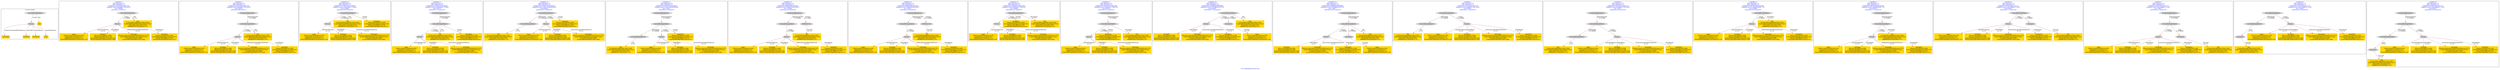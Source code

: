 digraph n0 {
fontcolor="blue"
remincross="true"
label="s18-s-indianapolis-artists.xml"
subgraph cluster_0 {
label="1-correct model"
n2[style="filled",color="white",fillcolor="lightgray",label="CulturalHeritageObject1"];
n3[style="filled",color="white",fillcolor="lightgray",label="Person1"];
n4[shape="plaintext",style="filled",fillcolor="gold",label="title"];
n5[shape="plaintext",style="filled",fillcolor="gold",label="nationality"];
n6[shape="plaintext",style="filled",fillcolor="gold",label="birthDate"];
n7[shape="plaintext",style="filled",fillcolor="gold",label="deathDate"];
n8[shape="plaintext",style="filled",fillcolor="gold",label="name"];
}
subgraph cluster_1 {
label="candidate 0\nlink coherence:1.0\nnode coherence:1.0\nconfidence:0.5027021414387176\nmapping score:0.6009007138129059\ncost:5.99988\n-precision:1.0-recall:1.0"
n10[style="filled",color="white",fillcolor="lightgray",label="CulturalHeritageObject1"];
n11[style="filled",color="white",fillcolor="lightgray",label="Person1"];
n12[shape="plaintext",style="filled",fillcolor="gold",label="name\n[Person,nameOfThePerson,0.49]\n[Document,classLink,0.257]\n[WebResource,classLink,0.13]\n[CulturalHeritageObject,provenance,0.123]"];
n13[shape="plaintext",style="filled",fillcolor="gold",label="title\n[CulturalHeritageObject,title,0.346]\n[CulturalHeritageObject,description,0.267]\n[Document,classLink,0.215]\n[WebResource,classLink,0.172]"];
n14[shape="plaintext",style="filled",fillcolor="gold",label="birthDate\n[Person,dateOfBirth,0.494]\n[Person,dateOfDeath,0.238]\n[CulturalHeritageObject,created,0.229]\n[Person,biographicalInformation,0.039]"];
n15[shape="plaintext",style="filled",fillcolor="gold",label="nationality\n[Person,countryAssociatedWithThePerson,0.737]\n[CulturalHeritageObject,provenance,0.103]\n[Concept,prefLabel,0.096]\n[CulturalHeritageObject,title,0.064]"];
n16[shape="plaintext",style="filled",fillcolor="gold",label="deathDate\n[Person,dateOfDeath,0.446]\n[CulturalHeritageObject,created,0.307]\n[Person,dateOfBirth,0.176]\n[CulturalHeritageObject,title,0.071]"];
}
subgraph cluster_2 {
label="candidate 1\nlink coherence:1.0\nnode coherence:1.0\nconfidence:0.5027021414387176\nmapping score:0.6009007138129059\ncost:6.99978\n-precision:0.86-recall:1.0"
n18[style="filled",color="white",fillcolor="lightgray",label="CulturalHeritageObject1"];
n19[style="filled",color="white",fillcolor="lightgray",label="Person1"];
n20[style="filled",color="white",fillcolor="lightgray",label="EuropeanaAggregation1"];
n21[shape="plaintext",style="filled",fillcolor="gold",label="name\n[Person,nameOfThePerson,0.49]\n[Document,classLink,0.257]\n[WebResource,classLink,0.13]\n[CulturalHeritageObject,provenance,0.123]"];
n22[shape="plaintext",style="filled",fillcolor="gold",label="title\n[CulturalHeritageObject,title,0.346]\n[CulturalHeritageObject,description,0.267]\n[Document,classLink,0.215]\n[WebResource,classLink,0.172]"];
n23[shape="plaintext",style="filled",fillcolor="gold",label="birthDate\n[Person,dateOfBirth,0.494]\n[Person,dateOfDeath,0.238]\n[CulturalHeritageObject,created,0.229]\n[Person,biographicalInformation,0.039]"];
n24[shape="plaintext",style="filled",fillcolor="gold",label="nationality\n[Person,countryAssociatedWithThePerson,0.737]\n[CulturalHeritageObject,provenance,0.103]\n[Concept,prefLabel,0.096]\n[CulturalHeritageObject,title,0.064]"];
n25[shape="plaintext",style="filled",fillcolor="gold",label="deathDate\n[Person,dateOfDeath,0.446]\n[CulturalHeritageObject,created,0.307]\n[Person,dateOfBirth,0.176]\n[CulturalHeritageObject,title,0.071]"];
}
subgraph cluster_3 {
label="candidate 10\nlink coherence:1.0\nnode coherence:1.0\nconfidence:0.47481152532189197\nmapping score:0.5916038417739641\ncost:5.99988\n-precision:0.83-recall:0.83"
n27[style="filled",color="white",fillcolor="lightgray",label="CulturalHeritageObject1"];
n28[style="filled",color="white",fillcolor="lightgray",label="Person1"];
n29[shape="plaintext",style="filled",fillcolor="gold",label="name\n[Person,nameOfThePerson,0.49]\n[Document,classLink,0.257]\n[WebResource,classLink,0.13]\n[CulturalHeritageObject,provenance,0.123]"];
n30[shape="plaintext",style="filled",fillcolor="gold",label="title\n[CulturalHeritageObject,title,0.346]\n[CulturalHeritageObject,description,0.267]\n[Document,classLink,0.215]\n[WebResource,classLink,0.172]"];
n31[shape="plaintext",style="filled",fillcolor="gold",label="deathDate\n[Person,dateOfDeath,0.446]\n[CulturalHeritageObject,created,0.307]\n[Person,dateOfBirth,0.176]\n[CulturalHeritageObject,title,0.071]"];
n32[shape="plaintext",style="filled",fillcolor="gold",label="birthDate\n[Person,dateOfBirth,0.494]\n[Person,dateOfDeath,0.238]\n[CulturalHeritageObject,created,0.229]\n[Person,biographicalInformation,0.039]"];
n33[shape="plaintext",style="filled",fillcolor="gold",label="nationality\n[Person,countryAssociatedWithThePerson,0.737]\n[CulturalHeritageObject,provenance,0.103]\n[Concept,prefLabel,0.096]\n[CulturalHeritageObject,title,0.064]"];
}
subgraph cluster_4 {
label="candidate 11\nlink coherence:1.0\nnode coherence:1.0\nconfidence:0.47481152532189197\nmapping score:0.5916038417739641\ncost:6.99978\n-precision:0.71-recall:0.83"
n35[style="filled",color="white",fillcolor="lightgray",label="CulturalHeritageObject1"];
n36[style="filled",color="white",fillcolor="lightgray",label="Person1"];
n37[style="filled",color="white",fillcolor="lightgray",label="EuropeanaAggregation1"];
n38[shape="plaintext",style="filled",fillcolor="gold",label="name\n[Person,nameOfThePerson,0.49]\n[Document,classLink,0.257]\n[WebResource,classLink,0.13]\n[CulturalHeritageObject,provenance,0.123]"];
n39[shape="plaintext",style="filled",fillcolor="gold",label="title\n[CulturalHeritageObject,title,0.346]\n[CulturalHeritageObject,description,0.267]\n[Document,classLink,0.215]\n[WebResource,classLink,0.172]"];
n40[shape="plaintext",style="filled",fillcolor="gold",label="deathDate\n[Person,dateOfDeath,0.446]\n[CulturalHeritageObject,created,0.307]\n[Person,dateOfBirth,0.176]\n[CulturalHeritageObject,title,0.071]"];
n41[shape="plaintext",style="filled",fillcolor="gold",label="birthDate\n[Person,dateOfBirth,0.494]\n[Person,dateOfDeath,0.238]\n[CulturalHeritageObject,created,0.229]\n[Person,biographicalInformation,0.039]"];
n42[shape="plaintext",style="filled",fillcolor="gold",label="nationality\n[Person,countryAssociatedWithThePerson,0.737]\n[CulturalHeritageObject,provenance,0.103]\n[Concept,prefLabel,0.096]\n[CulturalHeritageObject,title,0.064]"];
}
subgraph cluster_5 {
label="candidate 12\nlink coherence:1.0\nnode coherence:1.0\nconfidence:0.47481152532189197\nmapping score:0.5582705084406306\ncost:6.99987\n-precision:0.57-recall:0.67"
n44[style="filled",color="white",fillcolor="lightgray",label="CulturalHeritageObject1"];
n45[style="filled",color="white",fillcolor="lightgray",label="CulturalHeritageObject2"];
n46[style="filled",color="white",fillcolor="lightgray",label="Person1"];
n47[shape="plaintext",style="filled",fillcolor="gold",label="name\n[Person,nameOfThePerson,0.49]\n[Document,classLink,0.257]\n[WebResource,classLink,0.13]\n[CulturalHeritageObject,provenance,0.123]"];
n48[shape="plaintext",style="filled",fillcolor="gold",label="deathDate\n[Person,dateOfDeath,0.446]\n[CulturalHeritageObject,created,0.307]\n[Person,dateOfBirth,0.176]\n[CulturalHeritageObject,title,0.071]"];
n49[shape="plaintext",style="filled",fillcolor="gold",label="birthDate\n[Person,dateOfBirth,0.494]\n[Person,dateOfDeath,0.238]\n[CulturalHeritageObject,created,0.229]\n[Person,biographicalInformation,0.039]"];
n50[shape="plaintext",style="filled",fillcolor="gold",label="nationality\n[Person,countryAssociatedWithThePerson,0.737]\n[CulturalHeritageObject,provenance,0.103]\n[Concept,prefLabel,0.096]\n[CulturalHeritageObject,title,0.064]"];
n51[shape="plaintext",style="filled",fillcolor="gold",label="title\n[CulturalHeritageObject,title,0.346]\n[CulturalHeritageObject,description,0.267]\n[Document,classLink,0.215]\n[WebResource,classLink,0.172]"];
}
subgraph cluster_6 {
label="candidate 13\nlink coherence:1.0\nnode coherence:1.0\nconfidence:0.47481152532189197\nmapping score:0.5582705084406306\ncost:7.99977\n-precision:0.5-recall:0.67"
n53[style="filled",color="white",fillcolor="lightgray",label="CulturalHeritageObject1"];
n54[style="filled",color="white",fillcolor="lightgray",label="CulturalHeritageObject2"];
n55[style="filled",color="white",fillcolor="lightgray",label="Person1"];
n56[style="filled",color="white",fillcolor="lightgray",label="EuropeanaAggregation1"];
n57[shape="plaintext",style="filled",fillcolor="gold",label="name\n[Person,nameOfThePerson,0.49]\n[Document,classLink,0.257]\n[WebResource,classLink,0.13]\n[CulturalHeritageObject,provenance,0.123]"];
n58[shape="plaintext",style="filled",fillcolor="gold",label="deathDate\n[Person,dateOfDeath,0.446]\n[CulturalHeritageObject,created,0.307]\n[Person,dateOfBirth,0.176]\n[CulturalHeritageObject,title,0.071]"];
n59[shape="plaintext",style="filled",fillcolor="gold",label="birthDate\n[Person,dateOfBirth,0.494]\n[Person,dateOfDeath,0.238]\n[CulturalHeritageObject,created,0.229]\n[Person,biographicalInformation,0.039]"];
n60[shape="plaintext",style="filled",fillcolor="gold",label="nationality\n[Person,countryAssociatedWithThePerson,0.737]\n[CulturalHeritageObject,provenance,0.103]\n[Concept,prefLabel,0.096]\n[CulturalHeritageObject,title,0.064]"];
n61[shape="plaintext",style="filled",fillcolor="gold",label="title\n[CulturalHeritageObject,title,0.346]\n[CulturalHeritageObject,description,0.267]\n[Document,classLink,0.215]\n[WebResource,classLink,0.172]"];
}
subgraph cluster_7 {
label="candidate 14\nlink coherence:1.0\nnode coherence:1.0\nconfidence:0.4680230913670931\nmapping score:0.5893410304556977\ncost:7.99968\n-precision:0.62-recall:0.83"
n63[style="filled",color="white",fillcolor="lightgray",label="CulturalHeritageObject1"];
n64[style="filled",color="white",fillcolor="lightgray",label="Person1"];
n65[style="filled",color="white",fillcolor="lightgray",label="EuropeanaAggregation1"];
n66[style="filled",color="white",fillcolor="lightgray",label="WebResource1"];
n67[shape="plaintext",style="filled",fillcolor="gold",label="name\n[Person,nameOfThePerson,0.49]\n[Document,classLink,0.257]\n[WebResource,classLink,0.13]\n[CulturalHeritageObject,provenance,0.123]"];
n68[shape="plaintext",style="filled",fillcolor="gold",label="title\n[CulturalHeritageObject,title,0.346]\n[CulturalHeritageObject,description,0.267]\n[Document,classLink,0.215]\n[WebResource,classLink,0.172]"];
n69[shape="plaintext",style="filled",fillcolor="gold",label="birthDate\n[Person,dateOfBirth,0.494]\n[Person,dateOfDeath,0.238]\n[CulturalHeritageObject,created,0.229]\n[Person,biographicalInformation,0.039]"];
n70[shape="plaintext",style="filled",fillcolor="gold",label="nationality\n[Person,countryAssociatedWithThePerson,0.737]\n[CulturalHeritageObject,provenance,0.103]\n[Concept,prefLabel,0.096]\n[CulturalHeritageObject,title,0.064]"];
n71[shape="plaintext",style="filled",fillcolor="gold",label="deathDate\n[Person,dateOfDeath,0.446]\n[CulturalHeritageObject,created,0.307]\n[Person,dateOfBirth,0.176]\n[CulturalHeritageObject,title,0.071]"];
}
subgraph cluster_8 {
label="candidate 15\nlink coherence:1.0\nnode coherence:1.0\nconfidence:0.4680230913670931\nmapping score:0.5893410304556977\ncost:7.99977\n-precision:0.62-recall:0.83"
n73[style="filled",color="white",fillcolor="lightgray",label="CulturalHeritageObject1"];
n74[style="filled",color="white",fillcolor="lightgray",label="Person1"];
n75[style="filled",color="white",fillcolor="lightgray",label="EuropeanaAggregation1"];
n76[style="filled",color="white",fillcolor="lightgray",label="WebResource2"];
n77[shape="plaintext",style="filled",fillcolor="gold",label="name\n[Person,nameOfThePerson,0.49]\n[Document,classLink,0.257]\n[WebResource,classLink,0.13]\n[CulturalHeritageObject,provenance,0.123]"];
n78[shape="plaintext",style="filled",fillcolor="gold",label="birthDate\n[Person,dateOfBirth,0.494]\n[Person,dateOfDeath,0.238]\n[CulturalHeritageObject,created,0.229]\n[Person,biographicalInformation,0.039]"];
n79[shape="plaintext",style="filled",fillcolor="gold",label="nationality\n[Person,countryAssociatedWithThePerson,0.737]\n[CulturalHeritageObject,provenance,0.103]\n[Concept,prefLabel,0.096]\n[CulturalHeritageObject,title,0.064]"];
n80[shape="plaintext",style="filled",fillcolor="gold",label="deathDate\n[Person,dateOfDeath,0.446]\n[CulturalHeritageObject,created,0.307]\n[Person,dateOfBirth,0.176]\n[CulturalHeritageObject,title,0.071]"];
n81[shape="plaintext",style="filled",fillcolor="gold",label="title\n[CulturalHeritageObject,title,0.346]\n[CulturalHeritageObject,description,0.267]\n[Document,classLink,0.215]\n[WebResource,classLink,0.172]"];
}
subgraph cluster_9 {
label="candidate 16\nlink coherence:1.0\nnode coherence:1.0\nconfidence:0.45915673210637636\nmapping score:0.5863855773687922\ncost:5.99988\n-precision:0.67-recall:0.67"
n83[style="filled",color="white",fillcolor="lightgray",label="CulturalHeritageObject1"];
n84[style="filled",color="white",fillcolor="lightgray",label="Person1"];
n85[shape="plaintext",style="filled",fillcolor="gold",label="name\n[Person,nameOfThePerson,0.49]\n[Document,classLink,0.257]\n[WebResource,classLink,0.13]\n[CulturalHeritageObject,provenance,0.123]"];
n86[shape="plaintext",style="filled",fillcolor="gold",label="deathDate\n[Person,dateOfDeath,0.446]\n[CulturalHeritageObject,created,0.307]\n[Person,dateOfBirth,0.176]\n[CulturalHeritageObject,title,0.071]"];
n87[shape="plaintext",style="filled",fillcolor="gold",label="birthDate\n[Person,dateOfBirth,0.494]\n[Person,dateOfDeath,0.238]\n[CulturalHeritageObject,created,0.229]\n[Person,biographicalInformation,0.039]"];
n88[shape="plaintext",style="filled",fillcolor="gold",label="nationality\n[Person,countryAssociatedWithThePerson,0.737]\n[CulturalHeritageObject,provenance,0.103]\n[Concept,prefLabel,0.096]\n[CulturalHeritageObject,title,0.064]"];
n89[shape="plaintext",style="filled",fillcolor="gold",label="title\n[CulturalHeritageObject,title,0.346]\n[CulturalHeritageObject,description,0.267]\n[Document,classLink,0.215]\n[WebResource,classLink,0.172]"];
}
subgraph cluster_10 {
label="candidate 17\nlink coherence:1.0\nnode coherence:1.0\nconfidence:0.45915673210637636\nmapping score:0.5863855773687922\ncost:6.99978\n-precision:0.57-recall:0.67"
n91[style="filled",color="white",fillcolor="lightgray",label="CulturalHeritageObject1"];
n92[style="filled",color="white",fillcolor="lightgray",label="Person1"];
n93[style="filled",color="white",fillcolor="lightgray",label="EuropeanaAggregation1"];
n94[shape="plaintext",style="filled",fillcolor="gold",label="name\n[Person,nameOfThePerson,0.49]\n[Document,classLink,0.257]\n[WebResource,classLink,0.13]\n[CulturalHeritageObject,provenance,0.123]"];
n95[shape="plaintext",style="filled",fillcolor="gold",label="deathDate\n[Person,dateOfDeath,0.446]\n[CulturalHeritageObject,created,0.307]\n[Person,dateOfBirth,0.176]\n[CulturalHeritageObject,title,0.071]"];
n96[shape="plaintext",style="filled",fillcolor="gold",label="birthDate\n[Person,dateOfBirth,0.494]\n[Person,dateOfDeath,0.238]\n[CulturalHeritageObject,created,0.229]\n[Person,biographicalInformation,0.039]"];
n97[shape="plaintext",style="filled",fillcolor="gold",label="nationality\n[Person,countryAssociatedWithThePerson,0.737]\n[CulturalHeritageObject,provenance,0.103]\n[Concept,prefLabel,0.096]\n[CulturalHeritageObject,title,0.064]"];
n98[shape="plaintext",style="filled",fillcolor="gold",label="title\n[CulturalHeritageObject,title,0.346]\n[CulturalHeritageObject,description,0.267]\n[Document,classLink,0.215]\n[WebResource,classLink,0.172]"];
}
subgraph cluster_11 {
label="candidate 18\nlink coherence:1.0\nnode coherence:1.0\nconfidence:0.45596832876966964\nmapping score:0.5519894429232232\ncost:6.99987\n-precision:0.71-recall:0.83"
n100[style="filled",color="white",fillcolor="lightgray",label="CulturalHeritageObject1"];
n101[style="filled",color="white",fillcolor="lightgray",label="Person1"];
n102[style="filled",color="white",fillcolor="lightgray",label="Document1"];
n103[shape="plaintext",style="filled",fillcolor="gold",label="title\n[CulturalHeritageObject,title,0.346]\n[CulturalHeritageObject,description,0.267]\n[Document,classLink,0.215]\n[WebResource,classLink,0.172]"];
n104[shape="plaintext",style="filled",fillcolor="gold",label="birthDate\n[Person,dateOfBirth,0.494]\n[Person,dateOfDeath,0.238]\n[CulturalHeritageObject,created,0.229]\n[Person,biographicalInformation,0.039]"];
n105[shape="plaintext",style="filled",fillcolor="gold",label="nationality\n[Person,countryAssociatedWithThePerson,0.737]\n[CulturalHeritageObject,provenance,0.103]\n[Concept,prefLabel,0.096]\n[CulturalHeritageObject,title,0.064]"];
n106[shape="plaintext",style="filled",fillcolor="gold",label="deathDate\n[Person,dateOfDeath,0.446]\n[CulturalHeritageObject,created,0.307]\n[Person,dateOfBirth,0.176]\n[CulturalHeritageObject,title,0.071]"];
n107[shape="plaintext",style="filled",fillcolor="gold",label="name\n[Person,nameOfThePerson,0.49]\n[Document,classLink,0.257]\n[WebResource,classLink,0.13]\n[CulturalHeritageObject,provenance,0.123]"];
}
subgraph cluster_12 {
label="candidate 19\nlink coherence:1.0\nnode coherence:1.0\nconfidence:0.45596832876966964\nmapping score:0.5519894429232232\ncost:7.99977\n-precision:0.62-recall:0.83"
n109[style="filled",color="white",fillcolor="lightgray",label="CulturalHeritageObject1"];
n110[style="filled",color="white",fillcolor="lightgray",label="Person1"];
n111[style="filled",color="white",fillcolor="lightgray",label="Document1"];
n112[style="filled",color="white",fillcolor="lightgray",label="EuropeanaAggregation1"];
n113[shape="plaintext",style="filled",fillcolor="gold",label="title\n[CulturalHeritageObject,title,0.346]\n[CulturalHeritageObject,description,0.267]\n[Document,classLink,0.215]\n[WebResource,classLink,0.172]"];
n114[shape="plaintext",style="filled",fillcolor="gold",label="birthDate\n[Person,dateOfBirth,0.494]\n[Person,dateOfDeath,0.238]\n[CulturalHeritageObject,created,0.229]\n[Person,biographicalInformation,0.039]"];
n115[shape="plaintext",style="filled",fillcolor="gold",label="nationality\n[Person,countryAssociatedWithThePerson,0.737]\n[CulturalHeritageObject,provenance,0.103]\n[Concept,prefLabel,0.096]\n[CulturalHeritageObject,title,0.064]"];
n116[shape="plaintext",style="filled",fillcolor="gold",label="deathDate\n[Person,dateOfDeath,0.446]\n[CulturalHeritageObject,created,0.307]\n[Person,dateOfBirth,0.176]\n[CulturalHeritageObject,title,0.071]"];
n117[shape="plaintext",style="filled",fillcolor="gold",label="name\n[Person,nameOfThePerson,0.49]\n[Document,classLink,0.257]\n[WebResource,classLink,0.13]\n[CulturalHeritageObject,provenance,0.123]"];
}
subgraph cluster_13 {
label="candidate 2\nlink coherence:1.0\nnode coherence:1.0\nconfidence:0.5027021414387176\nmapping score:0.6009007138129059\ncost:6.99987\n-precision:0.71-recall:0.83"
n119[style="filled",color="white",fillcolor="lightgray",label="CulturalHeritageObject1"];
n120[style="filled",color="white",fillcolor="lightgray",label="CulturalHeritageObject2"];
n121[style="filled",color="white",fillcolor="lightgray",label="Person1"];
n122[shape="plaintext",style="filled",fillcolor="gold",label="name\n[Person,nameOfThePerson,0.49]\n[Document,classLink,0.257]\n[WebResource,classLink,0.13]\n[CulturalHeritageObject,provenance,0.123]"];
n123[shape="plaintext",style="filled",fillcolor="gold",label="birthDate\n[Person,dateOfBirth,0.494]\n[Person,dateOfDeath,0.238]\n[CulturalHeritageObject,created,0.229]\n[Person,biographicalInformation,0.039]"];
n124[shape="plaintext",style="filled",fillcolor="gold",label="nationality\n[Person,countryAssociatedWithThePerson,0.737]\n[CulturalHeritageObject,provenance,0.103]\n[Concept,prefLabel,0.096]\n[CulturalHeritageObject,title,0.064]"];
n125[shape="plaintext",style="filled",fillcolor="gold",label="deathDate\n[Person,dateOfDeath,0.446]\n[CulturalHeritageObject,created,0.307]\n[Person,dateOfBirth,0.176]\n[CulturalHeritageObject,title,0.071]"];
n126[shape="plaintext",style="filled",fillcolor="gold",label="title\n[CulturalHeritageObject,title,0.346]\n[CulturalHeritageObject,description,0.267]\n[Document,classLink,0.215]\n[WebResource,classLink,0.172]"];
}
subgraph cluster_14 {
label="candidate 3\nlink coherence:1.0\nnode coherence:1.0\nconfidence:0.5027021414387176\nmapping score:0.6009007138129059\ncost:7.99977\n-precision:0.62-recall:0.83"
n128[style="filled",color="white",fillcolor="lightgray",label="CulturalHeritageObject1"];
n129[style="filled",color="white",fillcolor="lightgray",label="CulturalHeritageObject2"];
n130[style="filled",color="white",fillcolor="lightgray",label="Person1"];
n131[style="filled",color="white",fillcolor="lightgray",label="EuropeanaAggregation1"];
n132[shape="plaintext",style="filled",fillcolor="gold",label="name\n[Person,nameOfThePerson,0.49]\n[Document,classLink,0.257]\n[WebResource,classLink,0.13]\n[CulturalHeritageObject,provenance,0.123]"];
n133[shape="plaintext",style="filled",fillcolor="gold",label="birthDate\n[Person,dateOfBirth,0.494]\n[Person,dateOfDeath,0.238]\n[CulturalHeritageObject,created,0.229]\n[Person,biographicalInformation,0.039]"];
n134[shape="plaintext",style="filled",fillcolor="gold",label="nationality\n[Person,countryAssociatedWithThePerson,0.737]\n[CulturalHeritageObject,provenance,0.103]\n[Concept,prefLabel,0.096]\n[CulturalHeritageObject,title,0.064]"];
n135[shape="plaintext",style="filled",fillcolor="gold",label="deathDate\n[Person,dateOfDeath,0.446]\n[CulturalHeritageObject,created,0.307]\n[Person,dateOfBirth,0.176]\n[CulturalHeritageObject,title,0.071]"];
n136[shape="plaintext",style="filled",fillcolor="gold",label="title\n[CulturalHeritageObject,title,0.346]\n[CulturalHeritageObject,description,0.267]\n[Document,classLink,0.215]\n[WebResource,classLink,0.172]"];
}
subgraph cluster_15 {
label="candidate 4\nlink coherence:1.0\nnode coherence:1.0\nconfidence:0.48704734822320195\nmapping score:0.595682449407734\ncost:5.99988\n-precision:0.83-recall:0.83"
n138[style="filled",color="white",fillcolor="lightgray",label="CulturalHeritageObject1"];
n139[style="filled",color="white",fillcolor="lightgray",label="Person1"];
n140[shape="plaintext",style="filled",fillcolor="gold",label="name\n[Person,nameOfThePerson,0.49]\n[Document,classLink,0.257]\n[WebResource,classLink,0.13]\n[CulturalHeritageObject,provenance,0.123]"];
n141[shape="plaintext",style="filled",fillcolor="gold",label="birthDate\n[Person,dateOfBirth,0.494]\n[Person,dateOfDeath,0.238]\n[CulturalHeritageObject,created,0.229]\n[Person,biographicalInformation,0.039]"];
n142[shape="plaintext",style="filled",fillcolor="gold",label="nationality\n[Person,countryAssociatedWithThePerson,0.737]\n[CulturalHeritageObject,provenance,0.103]\n[Concept,prefLabel,0.096]\n[CulturalHeritageObject,title,0.064]"];
n143[shape="plaintext",style="filled",fillcolor="gold",label="deathDate\n[Person,dateOfDeath,0.446]\n[CulturalHeritageObject,created,0.307]\n[Person,dateOfBirth,0.176]\n[CulturalHeritageObject,title,0.071]"];
n144[shape="plaintext",style="filled",fillcolor="gold",label="title\n[CulturalHeritageObject,title,0.346]\n[CulturalHeritageObject,description,0.267]\n[Document,classLink,0.215]\n[WebResource,classLink,0.172]"];
}
subgraph cluster_16 {
label="candidate 5\nlink coherence:1.0\nnode coherence:1.0\nconfidence:0.48704734822320195\nmapping score:0.595682449407734\ncost:6.99978\n-precision:0.71-recall:0.83"
n146[style="filled",color="white",fillcolor="lightgray",label="CulturalHeritageObject1"];
n147[style="filled",color="white",fillcolor="lightgray",label="Person1"];
n148[style="filled",color="white",fillcolor="lightgray",label="EuropeanaAggregation1"];
n149[shape="plaintext",style="filled",fillcolor="gold",label="name\n[Person,nameOfThePerson,0.49]\n[Document,classLink,0.257]\n[WebResource,classLink,0.13]\n[CulturalHeritageObject,provenance,0.123]"];
n150[shape="plaintext",style="filled",fillcolor="gold",label="birthDate\n[Person,dateOfBirth,0.494]\n[Person,dateOfDeath,0.238]\n[CulturalHeritageObject,created,0.229]\n[Person,biographicalInformation,0.039]"];
n151[shape="plaintext",style="filled",fillcolor="gold",label="nationality\n[Person,countryAssociatedWithThePerson,0.737]\n[CulturalHeritageObject,provenance,0.103]\n[Concept,prefLabel,0.096]\n[CulturalHeritageObject,title,0.064]"];
n152[shape="plaintext",style="filled",fillcolor="gold",label="deathDate\n[Person,dateOfDeath,0.446]\n[CulturalHeritageObject,created,0.307]\n[Person,dateOfBirth,0.176]\n[CulturalHeritageObject,title,0.071]"];
n153[shape="plaintext",style="filled",fillcolor="gold",label="title\n[CulturalHeritageObject,title,0.346]\n[CulturalHeritageObject,description,0.267]\n[Document,classLink,0.215]\n[WebResource,classLink,0.172]"];
}
subgraph cluster_17 {
label="candidate 6\nlink coherence:1.0\nnode coherence:1.0\nconfidence:0.4765729531311772\nmapping score:0.5921909843770591\ncost:6.99987\n-precision:0.71-recall:0.83"
n155[style="filled",color="white",fillcolor="lightgray",label="CulturalHeritageObject1"];
n156[style="filled",color="white",fillcolor="lightgray",label="Person1"];
n157[style="filled",color="white",fillcolor="lightgray",label="Document1"];
n158[shape="plaintext",style="filled",fillcolor="gold",label="name\n[Person,nameOfThePerson,0.49]\n[Document,classLink,0.257]\n[WebResource,classLink,0.13]\n[CulturalHeritageObject,provenance,0.123]"];
n159[shape="plaintext",style="filled",fillcolor="gold",label="birthDate\n[Person,dateOfBirth,0.494]\n[Person,dateOfDeath,0.238]\n[CulturalHeritageObject,created,0.229]\n[Person,biographicalInformation,0.039]"];
n160[shape="plaintext",style="filled",fillcolor="gold",label="nationality\n[Person,countryAssociatedWithThePerson,0.737]\n[CulturalHeritageObject,provenance,0.103]\n[Concept,prefLabel,0.096]\n[CulturalHeritageObject,title,0.064]"];
n161[shape="plaintext",style="filled",fillcolor="gold",label="deathDate\n[Person,dateOfDeath,0.446]\n[CulturalHeritageObject,created,0.307]\n[Person,dateOfBirth,0.176]\n[CulturalHeritageObject,title,0.071]"];
n162[shape="plaintext",style="filled",fillcolor="gold",label="title\n[CulturalHeritageObject,title,0.346]\n[CulturalHeritageObject,description,0.267]\n[Document,classLink,0.215]\n[WebResource,classLink,0.172]"];
}
subgraph cluster_18 {
label="candidate 7\nlink coherence:1.0\nnode coherence:1.0\nconfidence:0.4765729531311772\nmapping score:0.5921909843770591\ncost:7.99977\n-precision:0.62-recall:0.83"
n164[style="filled",color="white",fillcolor="lightgray",label="CulturalHeritageObject1"];
n165[style="filled",color="white",fillcolor="lightgray",label="Person1"];
n166[style="filled",color="white",fillcolor="lightgray",label="Document1"];
n167[style="filled",color="white",fillcolor="lightgray",label="EuropeanaAggregation1"];
n168[shape="plaintext",style="filled",fillcolor="gold",label="name\n[Person,nameOfThePerson,0.49]\n[Document,classLink,0.257]\n[WebResource,classLink,0.13]\n[CulturalHeritageObject,provenance,0.123]"];
n169[shape="plaintext",style="filled",fillcolor="gold",label="birthDate\n[Person,dateOfBirth,0.494]\n[Person,dateOfDeath,0.238]\n[CulturalHeritageObject,created,0.229]\n[Person,biographicalInformation,0.039]"];
n170[shape="plaintext",style="filled",fillcolor="gold",label="nationality\n[Person,countryAssociatedWithThePerson,0.737]\n[CulturalHeritageObject,provenance,0.103]\n[Concept,prefLabel,0.096]\n[CulturalHeritageObject,title,0.064]"];
n171[shape="plaintext",style="filled",fillcolor="gold",label="deathDate\n[Person,dateOfDeath,0.446]\n[CulturalHeritageObject,created,0.307]\n[Person,dateOfBirth,0.176]\n[CulturalHeritageObject,title,0.071]"];
n172[shape="plaintext",style="filled",fillcolor="gold",label="title\n[CulturalHeritageObject,title,0.346]\n[CulturalHeritageObject,description,0.267]\n[Document,classLink,0.215]\n[WebResource,classLink,0.172]"];
}
subgraph cluster_19 {
label="candidate 8\nlink coherence:1.0\nnode coherence:1.0\nconfidence:0.4765729531311772\nmapping score:0.5921909843770591\ncost:7.99987\n-precision:0.62-recall:0.83"
n174[style="filled",color="white",fillcolor="lightgray",label="CulturalHeritageObject1"];
n175[style="filled",color="white",fillcolor="lightgray",label="CulturalHeritageObject2"];
n176[style="filled",color="white",fillcolor="lightgray",label="Person1"];
n177[style="filled",color="white",fillcolor="lightgray",label="Document2"];
n178[shape="plaintext",style="filled",fillcolor="gold",label="name\n[Person,nameOfThePerson,0.49]\n[Document,classLink,0.257]\n[WebResource,classLink,0.13]\n[CulturalHeritageObject,provenance,0.123]"];
n179[shape="plaintext",style="filled",fillcolor="gold",label="title\n[CulturalHeritageObject,title,0.346]\n[CulturalHeritageObject,description,0.267]\n[Document,classLink,0.215]\n[WebResource,classLink,0.172]"];
n180[shape="plaintext",style="filled",fillcolor="gold",label="birthDate\n[Person,dateOfBirth,0.494]\n[Person,dateOfDeath,0.238]\n[CulturalHeritageObject,created,0.229]\n[Person,biographicalInformation,0.039]"];
n181[shape="plaintext",style="filled",fillcolor="gold",label="nationality\n[Person,countryAssociatedWithThePerson,0.737]\n[CulturalHeritageObject,provenance,0.103]\n[Concept,prefLabel,0.096]\n[CulturalHeritageObject,title,0.064]"];
n182[shape="plaintext",style="filled",fillcolor="gold",label="deathDate\n[Person,dateOfDeath,0.446]\n[CulturalHeritageObject,created,0.307]\n[Person,dateOfBirth,0.176]\n[CulturalHeritageObject,title,0.071]"];
}
subgraph cluster_20 {
label="candidate 9\nlink coherence:1.0\nnode coherence:1.0\nconfidence:0.4765729531311772\nmapping score:0.5921909843770591\ncost:8.99977\n-precision:0.56-recall:0.83"
n184[style="filled",color="white",fillcolor="lightgray",label="CulturalHeritageObject1"];
n185[style="filled",color="white",fillcolor="lightgray",label="CulturalHeritageObject2"];
n186[style="filled",color="white",fillcolor="lightgray",label="Person1"];
n187[style="filled",color="white",fillcolor="lightgray",label="Document2"];
n188[style="filled",color="white",fillcolor="lightgray",label="EuropeanaAggregation1"];
n189[shape="plaintext",style="filled",fillcolor="gold",label="name\n[Person,nameOfThePerson,0.49]\n[Document,classLink,0.257]\n[WebResource,classLink,0.13]\n[CulturalHeritageObject,provenance,0.123]"];
n190[shape="plaintext",style="filled",fillcolor="gold",label="title\n[CulturalHeritageObject,title,0.346]\n[CulturalHeritageObject,description,0.267]\n[Document,classLink,0.215]\n[WebResource,classLink,0.172]"];
n191[shape="plaintext",style="filled",fillcolor="gold",label="birthDate\n[Person,dateOfBirth,0.494]\n[Person,dateOfDeath,0.238]\n[CulturalHeritageObject,created,0.229]\n[Person,biographicalInformation,0.039]"];
n192[shape="plaintext",style="filled",fillcolor="gold",label="nationality\n[Person,countryAssociatedWithThePerson,0.737]\n[CulturalHeritageObject,provenance,0.103]\n[Concept,prefLabel,0.096]\n[CulturalHeritageObject,title,0.064]"];
n193[shape="plaintext",style="filled",fillcolor="gold",label="deathDate\n[Person,dateOfDeath,0.446]\n[CulturalHeritageObject,created,0.307]\n[Person,dateOfBirth,0.176]\n[CulturalHeritageObject,title,0.071]"];
}
n2 -> n3[color="brown",fontcolor="black",label="creator"]
n2 -> n4[color="brown",fontcolor="black",label="title"]
n3 -> n5[color="brown",fontcolor="black",label="countryAssociatedWithThePerson"]
n3 -> n6[color="brown",fontcolor="black",label="dateOfBirth"]
n3 -> n7[color="brown",fontcolor="black",label="dateOfDeath"]
n3 -> n8[color="brown",fontcolor="black",label="nameOfThePerson"]
n10 -> n11[color="brown",fontcolor="black",label="creator\nw=0.99988"]
n11 -> n12[color="brown",fontcolor="black",label="nameOfThePerson\nw=1.0"]
n10 -> n13[color="brown",fontcolor="black",label="title\nw=1.0"]
n11 -> n14[color="brown",fontcolor="black",label="dateOfBirth\nw=1.0"]
n11 -> n15[color="brown",fontcolor="black",label="countryAssociatedWithThePerson\nw=1.0"]
n11 -> n16[color="brown",fontcolor="black",label="dateOfDeath\nw=1.0"]
n18 -> n19[color="brown",fontcolor="black",label="creator\nw=0.99988"]
n20 -> n18[color="brown",fontcolor="black",label="aggregatedCHO\nw=0.9999"]
n19 -> n21[color="brown",fontcolor="black",label="nameOfThePerson\nw=1.0"]
n18 -> n22[color="brown",fontcolor="black",label="title\nw=1.0"]
n19 -> n23[color="brown",fontcolor="black",label="dateOfBirth\nw=1.0"]
n19 -> n24[color="brown",fontcolor="black",label="countryAssociatedWithThePerson\nw=1.0"]
n19 -> n25[color="brown",fontcolor="black",label="dateOfDeath\nw=1.0"]
n27 -> n28[color="brown",fontcolor="black",label="creator\nw=0.99988"]
n28 -> n29[color="brown",fontcolor="black",label="nameOfThePerson\nw=1.0"]
n27 -> n30[color="brown",fontcolor="black",label="title\nw=1.0"]
n27 -> n31[color="brown",fontcolor="black",label="created\nw=1.0"]
n28 -> n32[color="brown",fontcolor="black",label="dateOfBirth\nw=1.0"]
n28 -> n33[color="brown",fontcolor="black",label="countryAssociatedWithThePerson\nw=1.0"]
n35 -> n36[color="brown",fontcolor="black",label="creator\nw=0.99988"]
n37 -> n35[color="brown",fontcolor="black",label="aggregatedCHO\nw=0.9999"]
n36 -> n38[color="brown",fontcolor="black",label="nameOfThePerson\nw=1.0"]
n35 -> n39[color="brown",fontcolor="black",label="title\nw=1.0"]
n35 -> n40[color="brown",fontcolor="black",label="created\nw=1.0"]
n36 -> n41[color="brown",fontcolor="black",label="dateOfBirth\nw=1.0"]
n36 -> n42[color="brown",fontcolor="black",label="countryAssociatedWithThePerson\nw=1.0"]
n44 -> n45[color="brown",fontcolor="black",label="isRelatedTo\nw=0.99999"]
n44 -> n46[color="brown",fontcolor="black",label="creator\nw=0.99988"]
n46 -> n47[color="brown",fontcolor="black",label="nameOfThePerson\nw=1.0"]
n44 -> n48[color="brown",fontcolor="black",label="created\nw=1.0"]
n46 -> n49[color="brown",fontcolor="black",label="dateOfBirth\nw=1.0"]
n46 -> n50[color="brown",fontcolor="black",label="countryAssociatedWithThePerson\nw=1.0"]
n45 -> n51[color="brown",fontcolor="black",label="title\nw=1.0"]
n53 -> n54[color="brown",fontcolor="black",label="isRelatedTo\nw=0.99999"]
n53 -> n55[color="brown",fontcolor="black",label="creator\nw=0.99988"]
n56 -> n53[color="brown",fontcolor="black",label="aggregatedCHO\nw=0.9999"]
n55 -> n57[color="brown",fontcolor="black",label="nameOfThePerson\nw=1.0"]
n53 -> n58[color="brown",fontcolor="black",label="created\nw=1.0"]
n55 -> n59[color="brown",fontcolor="black",label="dateOfBirth\nw=1.0"]
n55 -> n60[color="brown",fontcolor="black",label="countryAssociatedWithThePerson\nw=1.0"]
n54 -> n61[color="brown",fontcolor="black",label="title\nw=1.0"]
n63 -> n64[color="brown",fontcolor="black",label="creator\nw=0.99988"]
n65 -> n63[color="brown",fontcolor="black",label="aggregatedCHO\nw=0.9999"]
n65 -> n66[color="brown",fontcolor="black",label="hasView\nw=0.9999"]
n64 -> n67[color="brown",fontcolor="black",label="nameOfThePerson\nw=1.0"]
n66 -> n68[color="brown",fontcolor="black",label="classLink\nw=1.0"]
n64 -> n69[color="brown",fontcolor="black",label="dateOfBirth\nw=1.0"]
n64 -> n70[color="brown",fontcolor="black",label="countryAssociatedWithThePerson\nw=1.0"]
n64 -> n71[color="brown",fontcolor="black",label="dateOfDeath\nw=1.0"]
n73 -> n74[color="brown",fontcolor="black",label="creator\nw=0.99988"]
n75 -> n73[color="brown",fontcolor="black",label="aggregatedCHO\nw=0.9999"]
n75 -> n76[color="brown",fontcolor="black",label="hasView\nw=0.99999"]
n74 -> n77[color="brown",fontcolor="black",label="nameOfThePerson\nw=1.0"]
n74 -> n78[color="brown",fontcolor="black",label="dateOfBirth\nw=1.0"]
n74 -> n79[color="brown",fontcolor="black",label="countryAssociatedWithThePerson\nw=1.0"]
n74 -> n80[color="brown",fontcolor="black",label="dateOfDeath\nw=1.0"]
n76 -> n81[color="brown",fontcolor="black",label="classLink\nw=1.0"]
n83 -> n84[color="brown",fontcolor="black",label="creator\nw=0.99988"]
n84 -> n85[color="brown",fontcolor="black",label="nameOfThePerson\nw=1.0"]
n83 -> n86[color="brown",fontcolor="black",label="created\nw=1.0"]
n84 -> n87[color="brown",fontcolor="black",label="dateOfBirth\nw=1.0"]
n84 -> n88[color="brown",fontcolor="black",label="countryAssociatedWithThePerson\nw=1.0"]
n83 -> n89[color="brown",fontcolor="black",label="description\nw=1.0"]
n91 -> n92[color="brown",fontcolor="black",label="creator\nw=0.99988"]
n93 -> n91[color="brown",fontcolor="black",label="aggregatedCHO\nw=0.9999"]
n92 -> n94[color="brown",fontcolor="black",label="nameOfThePerson\nw=1.0"]
n91 -> n95[color="brown",fontcolor="black",label="created\nw=1.0"]
n92 -> n96[color="brown",fontcolor="black",label="dateOfBirth\nw=1.0"]
n92 -> n97[color="brown",fontcolor="black",label="countryAssociatedWithThePerson\nw=1.0"]
n91 -> n98[color="brown",fontcolor="black",label="description\nw=1.0"]
n100 -> n101[color="brown",fontcolor="black",label="creator\nw=0.99988"]
n100 -> n102[color="brown",fontcolor="black",label="page\nw=0.99999"]
n100 -> n103[color="brown",fontcolor="black",label="title\nw=1.0"]
n101 -> n104[color="brown",fontcolor="black",label="dateOfBirth\nw=1.0"]
n101 -> n105[color="brown",fontcolor="black",label="countryAssociatedWithThePerson\nw=1.0"]
n101 -> n106[color="brown",fontcolor="black",label="dateOfDeath\nw=1.0"]
n102 -> n107[color="brown",fontcolor="black",label="classLink\nw=1.0"]
n109 -> n110[color="brown",fontcolor="black",label="creator\nw=0.99988"]
n109 -> n111[color="brown",fontcolor="black",label="page\nw=0.99999"]
n112 -> n109[color="brown",fontcolor="black",label="aggregatedCHO\nw=0.9999"]
n109 -> n113[color="brown",fontcolor="black",label="title\nw=1.0"]
n110 -> n114[color="brown",fontcolor="black",label="dateOfBirth\nw=1.0"]
n110 -> n115[color="brown",fontcolor="black",label="countryAssociatedWithThePerson\nw=1.0"]
n110 -> n116[color="brown",fontcolor="black",label="dateOfDeath\nw=1.0"]
n111 -> n117[color="brown",fontcolor="black",label="classLink\nw=1.0"]
n119 -> n120[color="brown",fontcolor="black",label="isRelatedTo\nw=0.99999"]
n119 -> n121[color="brown",fontcolor="black",label="creator\nw=0.99988"]
n121 -> n122[color="brown",fontcolor="black",label="nameOfThePerson\nw=1.0"]
n121 -> n123[color="brown",fontcolor="black",label="dateOfBirth\nw=1.0"]
n121 -> n124[color="brown",fontcolor="black",label="countryAssociatedWithThePerson\nw=1.0"]
n121 -> n125[color="brown",fontcolor="black",label="dateOfDeath\nw=1.0"]
n120 -> n126[color="brown",fontcolor="black",label="title\nw=1.0"]
n128 -> n129[color="brown",fontcolor="black",label="isRelatedTo\nw=0.99999"]
n128 -> n130[color="brown",fontcolor="black",label="creator\nw=0.99988"]
n131 -> n128[color="brown",fontcolor="black",label="aggregatedCHO\nw=0.9999"]
n130 -> n132[color="brown",fontcolor="black",label="nameOfThePerson\nw=1.0"]
n130 -> n133[color="brown",fontcolor="black",label="dateOfBirth\nw=1.0"]
n130 -> n134[color="brown",fontcolor="black",label="countryAssociatedWithThePerson\nw=1.0"]
n130 -> n135[color="brown",fontcolor="black",label="dateOfDeath\nw=1.0"]
n129 -> n136[color="brown",fontcolor="black",label="title\nw=1.0"]
n138 -> n139[color="brown",fontcolor="black",label="creator\nw=0.99988"]
n139 -> n140[color="brown",fontcolor="black",label="nameOfThePerson\nw=1.0"]
n139 -> n141[color="brown",fontcolor="black",label="dateOfBirth\nw=1.0"]
n139 -> n142[color="brown",fontcolor="black",label="countryAssociatedWithThePerson\nw=1.0"]
n139 -> n143[color="brown",fontcolor="black",label="dateOfDeath\nw=1.0"]
n138 -> n144[color="brown",fontcolor="black",label="description\nw=1.0"]
n146 -> n147[color="brown",fontcolor="black",label="creator\nw=0.99988"]
n148 -> n146[color="brown",fontcolor="black",label="aggregatedCHO\nw=0.9999"]
n147 -> n149[color="brown",fontcolor="black",label="nameOfThePerson\nw=1.0"]
n147 -> n150[color="brown",fontcolor="black",label="dateOfBirth\nw=1.0"]
n147 -> n151[color="brown",fontcolor="black",label="countryAssociatedWithThePerson\nw=1.0"]
n147 -> n152[color="brown",fontcolor="black",label="dateOfDeath\nw=1.0"]
n146 -> n153[color="brown",fontcolor="black",label="description\nw=1.0"]
n155 -> n156[color="brown",fontcolor="black",label="creator\nw=0.99988"]
n155 -> n157[color="brown",fontcolor="black",label="page\nw=0.99999"]
n156 -> n158[color="brown",fontcolor="black",label="nameOfThePerson\nw=1.0"]
n156 -> n159[color="brown",fontcolor="black",label="dateOfBirth\nw=1.0"]
n156 -> n160[color="brown",fontcolor="black",label="countryAssociatedWithThePerson\nw=1.0"]
n156 -> n161[color="brown",fontcolor="black",label="dateOfDeath\nw=1.0"]
n157 -> n162[color="brown",fontcolor="black",label="classLink\nw=1.0"]
n164 -> n165[color="brown",fontcolor="black",label="creator\nw=0.99988"]
n164 -> n166[color="brown",fontcolor="black",label="page\nw=0.99999"]
n167 -> n164[color="brown",fontcolor="black",label="aggregatedCHO\nw=0.9999"]
n165 -> n168[color="brown",fontcolor="black",label="nameOfThePerson\nw=1.0"]
n165 -> n169[color="brown",fontcolor="black",label="dateOfBirth\nw=1.0"]
n165 -> n170[color="brown",fontcolor="black",label="countryAssociatedWithThePerson\nw=1.0"]
n165 -> n171[color="brown",fontcolor="black",label="dateOfDeath\nw=1.0"]
n166 -> n172[color="brown",fontcolor="black",label="classLink\nw=1.0"]
n174 -> n175[color="brown",fontcolor="black",label="isRelatedTo\nw=0.99999"]
n174 -> n176[color="brown",fontcolor="black",label="creator\nw=0.99988"]
n175 -> n177[color="brown",fontcolor="black",label="page\nw=1.0"]
n176 -> n178[color="brown",fontcolor="black",label="nameOfThePerson\nw=1.0"]
n177 -> n179[color="brown",fontcolor="black",label="classLink\nw=1.0"]
n176 -> n180[color="brown",fontcolor="black",label="dateOfBirth\nw=1.0"]
n176 -> n181[color="brown",fontcolor="black",label="countryAssociatedWithThePerson\nw=1.0"]
n176 -> n182[color="brown",fontcolor="black",label="dateOfDeath\nw=1.0"]
n184 -> n185[color="brown",fontcolor="black",label="isRelatedTo\nw=0.99999"]
n184 -> n186[color="brown",fontcolor="black",label="creator\nw=0.99988"]
n185 -> n187[color="brown",fontcolor="black",label="page\nw=1.0"]
n188 -> n184[color="brown",fontcolor="black",label="aggregatedCHO\nw=0.9999"]
n186 -> n189[color="brown",fontcolor="black",label="nameOfThePerson\nw=1.0"]
n187 -> n190[color="brown",fontcolor="black",label="classLink\nw=1.0"]
n186 -> n191[color="brown",fontcolor="black",label="dateOfBirth\nw=1.0"]
n186 -> n192[color="brown",fontcolor="black",label="countryAssociatedWithThePerson\nw=1.0"]
n186 -> n193[color="brown",fontcolor="black",label="dateOfDeath\nw=1.0"]
}
